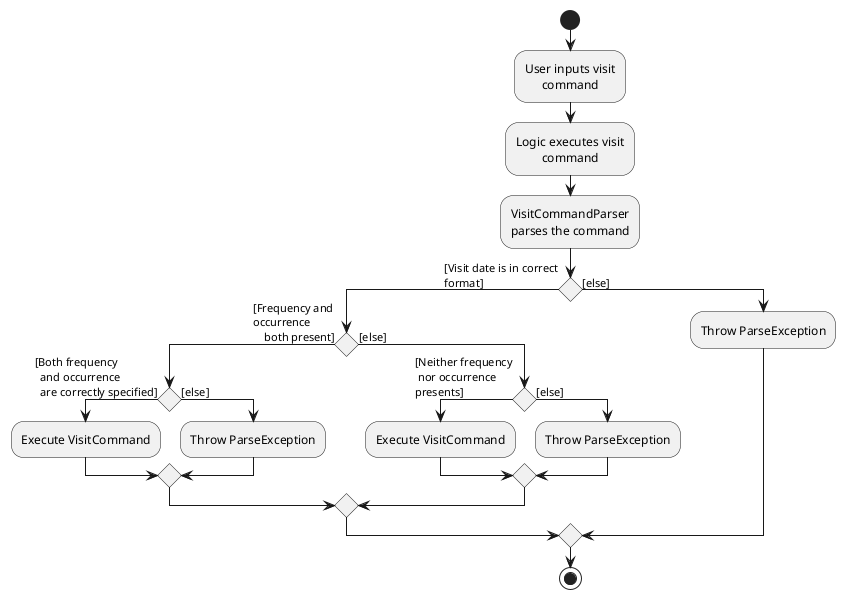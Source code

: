 @startuml
skinparam wrapWidth 130
skinparam defaultTextAlignment center

start
:User inputs visit command;
:Logic executes visit command;
:VisitCommandParser parses the command;

if () then ([Visit date is in correct format])
    if() then ([Frequency and occurrence
    both present])
        if() then ([Both frequency
  and occurrence
  are correctly specified])
            :Execute VisitCommand;
        else ([else])
            :Throw ParseException;
        endif

    else ([else])
        if() then ([Neither frequency
 nor occurrence presents])
            :Execute VisitCommand;
        else ([else])
            :Throw ParseException;
        endif
    endif

else ([else])
    :Throw ParseException;

endif
stop

@enduml
